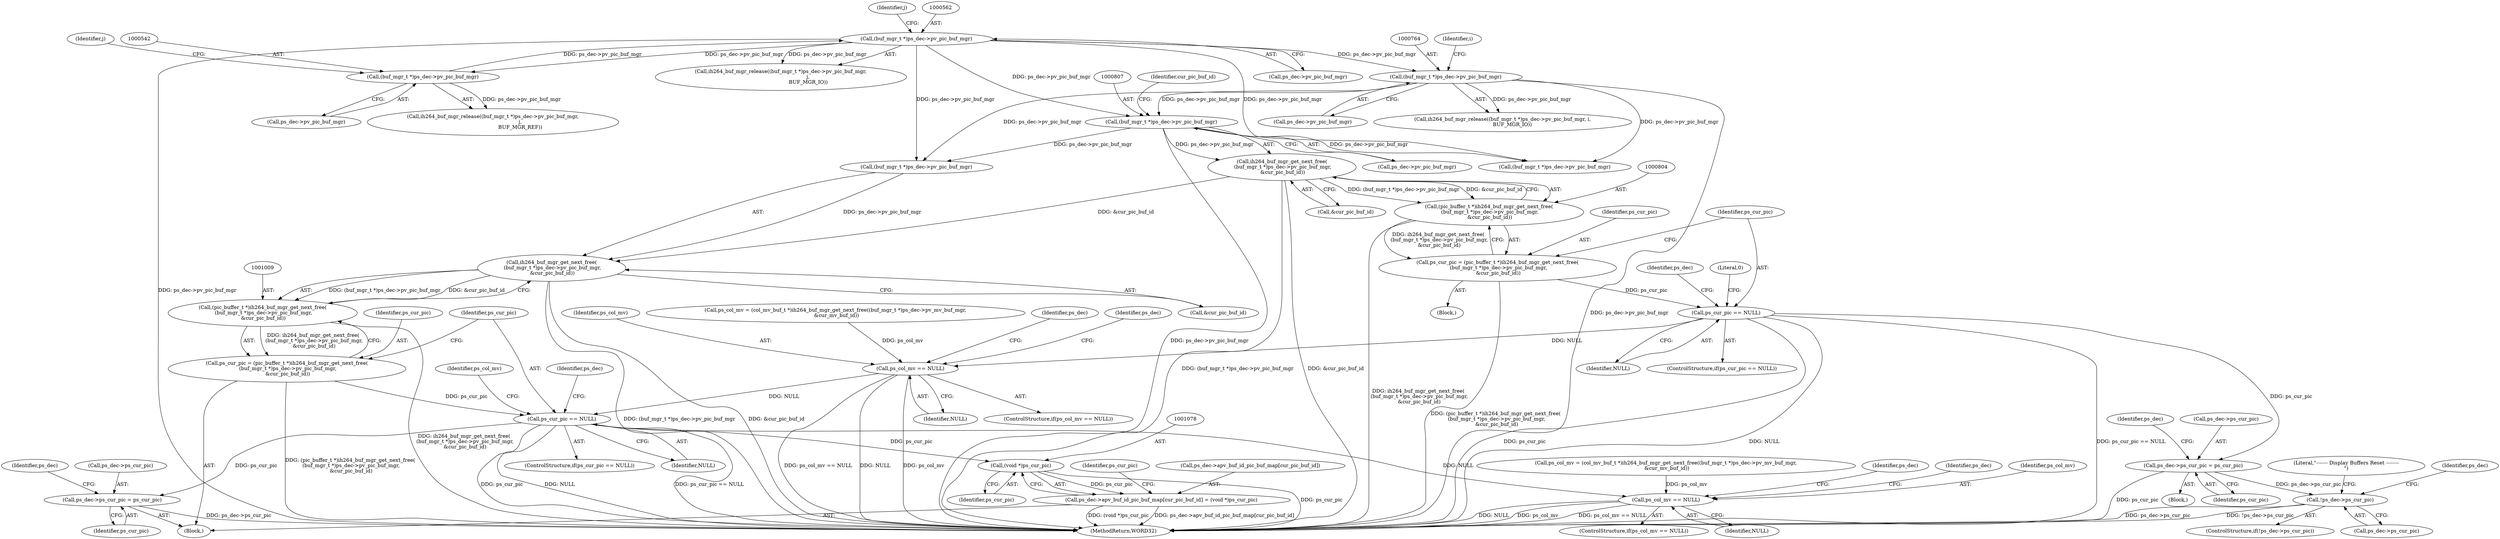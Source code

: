 digraph "0_Android_a78887bcffbc2995cf9ed72e0697acf560875e9e_3@API" {
"1000805" [label="(Call,ih264_buf_mgr_get_next_free(\n (buf_mgr_t *)ps_dec->pv_pic_buf_mgr,\n &cur_pic_buf_id))"];
"1000806" [label="(Call,(buf_mgr_t *)ps_dec->pv_pic_buf_mgr)"];
"1000763" [label="(Call,(buf_mgr_t *)ps_dec->pv_pic_buf_mgr)"];
"1000561" [label="(Call,(buf_mgr_t *)ps_dec->pv_pic_buf_mgr)"];
"1000541" [label="(Call,(buf_mgr_t *)ps_dec->pv_pic_buf_mgr)"];
"1000803" [label="(Call,(pic_buffer_t *)ih264_buf_mgr_get_next_free(\n (buf_mgr_t *)ps_dec->pv_pic_buf_mgr,\n &cur_pic_buf_id))"];
"1000801" [label="(Call,ps_cur_pic = (pic_buffer_t *)ih264_buf_mgr_get_next_free(\n (buf_mgr_t *)ps_dec->pv_pic_buf_mgr,\n &cur_pic_buf_id))"];
"1000814" [label="(Call,ps_cur_pic == NULL)"];
"1000848" [label="(Call,ps_col_mv == NULL)"];
"1001019" [label="(Call,ps_cur_pic == NULL)"];
"1001043" [label="(Call,ps_col_mv == NULL)"];
"1001054" [label="(Call,ps_dec->ps_cur_pic = ps_cur_pic)"];
"1001077" [label="(Call,(void *)ps_cur_pic)"];
"1001071" [label="(Call,ps_dec->apv_buf_id_pic_buf_map[cur_pic_buf_id] = (void *)ps_cur_pic)"];
"1000859" [label="(Call,ps_dec->ps_cur_pic = ps_cur_pic)"];
"1000945" [label="(Call,!ps_dec->ps_cur_pic)"];
"1001010" [label="(Call,ih264_buf_mgr_get_next_free(\n (buf_mgr_t *)ps_dec->pv_pic_buf_mgr,\n &cur_pic_buf_id))"];
"1001008" [label="(Call,(pic_buffer_t *)ih264_buf_mgr_get_next_free(\n (buf_mgr_t *)ps_dec->pv_pic_buf_mgr,\n &cur_pic_buf_id))"];
"1001006" [label="(Call,ps_cur_pic = (pic_buffer_t *)ih264_buf_mgr_get_next_free(\n (buf_mgr_t *)ps_dec->pv_pic_buf_mgr,\n &cur_pic_buf_id))"];
"1000762" [label="(Call,ih264_buf_mgr_release((buf_mgr_t *)ps_dec->pv_pic_buf_mgr, i,\n            BUF_MGR_IO))"];
"1000563" [label="(Call,ps_dec->pv_pic_buf_mgr)"];
"1000854" [label="(Identifier,ps_dec)"];
"1000811" [label="(Call,&cur_pic_buf_id)"];
"1001043" [label="(Call,ps_col_mv == NULL)"];
"1001019" [label="(Call,ps_cur_pic == NULL)"];
"1000866" [label="(Identifier,ps_dec)"];
"1001055" [label="(Call,ps_dec->ps_cur_pic)"];
"1001079" [label="(Identifier,ps_cur_pic)"];
"1000802" [label="(Identifier,ps_cur_pic)"];
"1002052" [label="(MethodReturn,WORD32)"];
"1000815" [label="(Identifier,ps_cur_pic)"];
"1001020" [label="(Identifier,ps_cur_pic)"];
"1001071" [label="(Call,ps_dec->apv_buf_id_pic_buf_map[cur_pic_buf_id] = (void *)ps_cur_pic)"];
"1000863" [label="(Identifier,ps_cur_pic)"];
"1001010" [label="(Call,ih264_buf_mgr_get_next_free(\n (buf_mgr_t *)ps_dec->pv_pic_buf_mgr,\n &cur_pic_buf_id))"];
"1001049" [label="(Identifier,ps_dec)"];
"1000945" [label="(Call,!ps_dec->ps_cur_pic)"];
"1000859" [label="(Call,ps_dec->ps_cur_pic = ps_cur_pic)"];
"1000765" [label="(Call,ps_dec->pv_pic_buf_mgr)"];
"1000540" [label="(Call,ih264_buf_mgr_release((buf_mgr_t *)ps_dec->pv_pic_buf_mgr,\n                                  j,\n                                  BUF_MGR_REF))"];
"1001042" [label="(ControlStructure,if(ps_col_mv == NULL))"];
"1000860" [label="(Call,ps_dec->ps_cur_pic)"];
"1000816" [label="(Identifier,NULL)"];
"1000803" [label="(Call,(pic_buffer_t *)ih264_buf_mgr_get_next_free(\n (buf_mgr_t *)ps_dec->pv_pic_buf_mgr,\n &cur_pic_buf_id))"];
"1000566" [label="(Identifier,j)"];
"1001025" [label="(Identifier,ps_dec)"];
"1000561" [label="(Call,(buf_mgr_t *)ps_dec->pv_pic_buf_mgr)"];
"1001045" [label="(Identifier,NULL)"];
"1000813" [label="(ControlStructure,if(ps_cur_pic == NULL))"];
"1001031" [label="(Identifier,ps_col_mv)"];
"1000827" [label="(Literal,0)"];
"1001077" [label="(Call,(void *)ps_cur_pic)"];
"1000808" [label="(Call,ps_dec->pv_pic_buf_mgr)"];
"1000800" [label="(Block,)"];
"1001044" [label="(Identifier,ps_col_mv)"];
"1001120" [label="(Identifier,ps_dec)"];
"1001018" [label="(ControlStructure,if(ps_cur_pic == NULL))"];
"1000768" [label="(Identifier,i)"];
"1000820" [label="(Identifier,ps_dec)"];
"1000793" [label="(Block,)"];
"1000944" [label="(ControlStructure,if(!ps_dec->ps_cur_pic))"];
"1000847" [label="(ControlStructure,if(ps_col_mv == NULL))"];
"1001030" [label="(Call,ps_col_mv = (col_mv_buf_t *)ih264_buf_mgr_get_next_free((buf_mgr_t *)ps_dec->pv_mv_buf_mgr,\n &cur_mv_buf_id))"];
"1001061" [label="(Identifier,ps_dec)"];
"1000560" [label="(Call,ih264_buf_mgr_release((buf_mgr_t *)ps_dec->pv_pic_buf_mgr,\n                                  j,\n                                  BUF_MGR_IO))"];
"1001006" [label="(Call,ps_cur_pic = (pic_buffer_t *)ih264_buf_mgr_get_next_free(\n (buf_mgr_t *)ps_dec->pv_pic_buf_mgr,\n &cur_pic_buf_id))"];
"1000812" [label="(Identifier,cur_pic_buf_id)"];
"1001058" [label="(Identifier,ps_cur_pic)"];
"1000964" [label="(Call,(buf_mgr_t *)ps_dec->pv_pic_buf_mgr)"];
"1000814" [label="(Call,ps_cur_pic == NULL)"];
"1001021" [label="(Identifier,NULL)"];
"1001054" [label="(Call,ps_dec->ps_cur_pic = ps_cur_pic)"];
"1000848" [label="(Call,ps_col_mv == NULL)"];
"1001016" [label="(Call,&cur_pic_buf_id)"];
"1000805" [label="(Call,ih264_buf_mgr_get_next_free(\n (buf_mgr_t *)ps_dec->pv_pic_buf_mgr,\n &cur_pic_buf_id))"];
"1000541" [label="(Call,(buf_mgr_t *)ps_dec->pv_pic_buf_mgr)"];
"1000849" [label="(Identifier,ps_col_mv)"];
"1001082" [label="(Identifier,ps_cur_pic)"];
"1001011" [label="(Call,(buf_mgr_t *)ps_dec->pv_pic_buf_mgr)"];
"1000946" [label="(Call,ps_dec->ps_cur_pic)"];
"1000952" [label="(Literal,\"------- Display Buffers Reset --------\n\")"];
"1000949" [label="(Block,)"];
"1000835" [label="(Call,ps_col_mv = (col_mv_buf_t *)ih264_buf_mgr_get_next_free((buf_mgr_t *)ps_dec->pv_mv_buf_mgr,\n &cur_mv_buf_id))"];
"1000850" [label="(Identifier,NULL)"];
"1000543" [label="(Call,ps_dec->pv_pic_buf_mgr)"];
"1000806" [label="(Call,(buf_mgr_t *)ps_dec->pv_pic_buf_mgr)"];
"1000763" [label="(Call,(buf_mgr_t *)ps_dec->pv_pic_buf_mgr)"];
"1000861" [label="(Identifier,ps_dec)"];
"1001056" [label="(Identifier,ps_dec)"];
"1001008" [label="(Call,(pic_buffer_t *)ih264_buf_mgr_get_next_free(\n (buf_mgr_t *)ps_dec->pv_pic_buf_mgr,\n &cur_pic_buf_id))"];
"1001007" [label="(Identifier,ps_cur_pic)"];
"1000546" [label="(Identifier,j)"];
"1000801" [label="(Call,ps_cur_pic = (pic_buffer_t *)ih264_buf_mgr_get_next_free(\n (buf_mgr_t *)ps_dec->pv_pic_buf_mgr,\n &cur_pic_buf_id))"];
"1001072" [label="(Call,ps_dec->apv_buf_id_pic_buf_map[cur_pic_buf_id])"];
"1000805" -> "1000803"  [label="AST: "];
"1000805" -> "1000811"  [label="CFG: "];
"1000806" -> "1000805"  [label="AST: "];
"1000811" -> "1000805"  [label="AST: "];
"1000803" -> "1000805"  [label="CFG: "];
"1000805" -> "1002052"  [label="DDG: (buf_mgr_t *)ps_dec->pv_pic_buf_mgr"];
"1000805" -> "1002052"  [label="DDG: &cur_pic_buf_id"];
"1000805" -> "1000803"  [label="DDG: (buf_mgr_t *)ps_dec->pv_pic_buf_mgr"];
"1000805" -> "1000803"  [label="DDG: &cur_pic_buf_id"];
"1000806" -> "1000805"  [label="DDG: ps_dec->pv_pic_buf_mgr"];
"1000805" -> "1001010"  [label="DDG: &cur_pic_buf_id"];
"1000806" -> "1000808"  [label="CFG: "];
"1000807" -> "1000806"  [label="AST: "];
"1000808" -> "1000806"  [label="AST: "];
"1000812" -> "1000806"  [label="CFG: "];
"1000806" -> "1002052"  [label="DDG: ps_dec->pv_pic_buf_mgr"];
"1000763" -> "1000806"  [label="DDG: ps_dec->pv_pic_buf_mgr"];
"1000561" -> "1000806"  [label="DDG: ps_dec->pv_pic_buf_mgr"];
"1000806" -> "1000964"  [label="DDG: ps_dec->pv_pic_buf_mgr"];
"1000806" -> "1001011"  [label="DDG: ps_dec->pv_pic_buf_mgr"];
"1000763" -> "1000762"  [label="AST: "];
"1000763" -> "1000765"  [label="CFG: "];
"1000764" -> "1000763"  [label="AST: "];
"1000765" -> "1000763"  [label="AST: "];
"1000768" -> "1000763"  [label="CFG: "];
"1000763" -> "1002052"  [label="DDG: ps_dec->pv_pic_buf_mgr"];
"1000763" -> "1000762"  [label="DDG: ps_dec->pv_pic_buf_mgr"];
"1000561" -> "1000763"  [label="DDG: ps_dec->pv_pic_buf_mgr"];
"1000763" -> "1000964"  [label="DDG: ps_dec->pv_pic_buf_mgr"];
"1000763" -> "1001011"  [label="DDG: ps_dec->pv_pic_buf_mgr"];
"1000561" -> "1000560"  [label="AST: "];
"1000561" -> "1000563"  [label="CFG: "];
"1000562" -> "1000561"  [label="AST: "];
"1000563" -> "1000561"  [label="AST: "];
"1000566" -> "1000561"  [label="CFG: "];
"1000561" -> "1002052"  [label="DDG: ps_dec->pv_pic_buf_mgr"];
"1000561" -> "1000541"  [label="DDG: ps_dec->pv_pic_buf_mgr"];
"1000561" -> "1000560"  [label="DDG: ps_dec->pv_pic_buf_mgr"];
"1000541" -> "1000561"  [label="DDG: ps_dec->pv_pic_buf_mgr"];
"1000561" -> "1000964"  [label="DDG: ps_dec->pv_pic_buf_mgr"];
"1000561" -> "1001011"  [label="DDG: ps_dec->pv_pic_buf_mgr"];
"1000541" -> "1000540"  [label="AST: "];
"1000541" -> "1000543"  [label="CFG: "];
"1000542" -> "1000541"  [label="AST: "];
"1000543" -> "1000541"  [label="AST: "];
"1000546" -> "1000541"  [label="CFG: "];
"1000541" -> "1000540"  [label="DDG: ps_dec->pv_pic_buf_mgr"];
"1000803" -> "1000801"  [label="AST: "];
"1000804" -> "1000803"  [label="AST: "];
"1000801" -> "1000803"  [label="CFG: "];
"1000803" -> "1002052"  [label="DDG: ih264_buf_mgr_get_next_free(\n (buf_mgr_t *)ps_dec->pv_pic_buf_mgr,\n &cur_pic_buf_id)"];
"1000803" -> "1000801"  [label="DDG: ih264_buf_mgr_get_next_free(\n (buf_mgr_t *)ps_dec->pv_pic_buf_mgr,\n &cur_pic_buf_id)"];
"1000801" -> "1000800"  [label="AST: "];
"1000802" -> "1000801"  [label="AST: "];
"1000815" -> "1000801"  [label="CFG: "];
"1000801" -> "1002052"  [label="DDG: (pic_buffer_t *)ih264_buf_mgr_get_next_free(\n (buf_mgr_t *)ps_dec->pv_pic_buf_mgr,\n &cur_pic_buf_id)"];
"1000801" -> "1000814"  [label="DDG: ps_cur_pic"];
"1000814" -> "1000813"  [label="AST: "];
"1000814" -> "1000816"  [label="CFG: "];
"1000815" -> "1000814"  [label="AST: "];
"1000816" -> "1000814"  [label="AST: "];
"1000820" -> "1000814"  [label="CFG: "];
"1000827" -> "1000814"  [label="CFG: "];
"1000814" -> "1002052"  [label="DDG: NULL"];
"1000814" -> "1002052"  [label="DDG: ps_cur_pic == NULL"];
"1000814" -> "1002052"  [label="DDG: ps_cur_pic"];
"1000814" -> "1000848"  [label="DDG: NULL"];
"1000814" -> "1000859"  [label="DDG: ps_cur_pic"];
"1000848" -> "1000847"  [label="AST: "];
"1000848" -> "1000850"  [label="CFG: "];
"1000849" -> "1000848"  [label="AST: "];
"1000850" -> "1000848"  [label="AST: "];
"1000854" -> "1000848"  [label="CFG: "];
"1000861" -> "1000848"  [label="CFG: "];
"1000848" -> "1002052"  [label="DDG: ps_col_mv"];
"1000848" -> "1002052"  [label="DDG: NULL"];
"1000848" -> "1002052"  [label="DDG: ps_col_mv == NULL"];
"1000835" -> "1000848"  [label="DDG: ps_col_mv"];
"1000848" -> "1001019"  [label="DDG: NULL"];
"1001019" -> "1001018"  [label="AST: "];
"1001019" -> "1001021"  [label="CFG: "];
"1001020" -> "1001019"  [label="AST: "];
"1001021" -> "1001019"  [label="AST: "];
"1001025" -> "1001019"  [label="CFG: "];
"1001031" -> "1001019"  [label="CFG: "];
"1001019" -> "1002052"  [label="DDG: NULL"];
"1001019" -> "1002052"  [label="DDG: ps_cur_pic == NULL"];
"1001019" -> "1002052"  [label="DDG: ps_cur_pic"];
"1001006" -> "1001019"  [label="DDG: ps_cur_pic"];
"1001019" -> "1001043"  [label="DDG: NULL"];
"1001019" -> "1001054"  [label="DDG: ps_cur_pic"];
"1001019" -> "1001077"  [label="DDG: ps_cur_pic"];
"1001043" -> "1001042"  [label="AST: "];
"1001043" -> "1001045"  [label="CFG: "];
"1001044" -> "1001043"  [label="AST: "];
"1001045" -> "1001043"  [label="AST: "];
"1001049" -> "1001043"  [label="CFG: "];
"1001056" -> "1001043"  [label="CFG: "];
"1001043" -> "1002052"  [label="DDG: NULL"];
"1001043" -> "1002052"  [label="DDG: ps_col_mv"];
"1001043" -> "1002052"  [label="DDG: ps_col_mv == NULL"];
"1001030" -> "1001043"  [label="DDG: ps_col_mv"];
"1001054" -> "1000949"  [label="AST: "];
"1001054" -> "1001058"  [label="CFG: "];
"1001055" -> "1001054"  [label="AST: "];
"1001058" -> "1001054"  [label="AST: "];
"1001061" -> "1001054"  [label="CFG: "];
"1001054" -> "1002052"  [label="DDG: ps_dec->ps_cur_pic"];
"1001077" -> "1001071"  [label="AST: "];
"1001077" -> "1001079"  [label="CFG: "];
"1001078" -> "1001077"  [label="AST: "];
"1001079" -> "1001077"  [label="AST: "];
"1001071" -> "1001077"  [label="CFG: "];
"1001077" -> "1002052"  [label="DDG: ps_cur_pic"];
"1001077" -> "1001071"  [label="DDG: ps_cur_pic"];
"1001071" -> "1000949"  [label="AST: "];
"1001072" -> "1001071"  [label="AST: "];
"1001082" -> "1001071"  [label="CFG: "];
"1001071" -> "1002052"  [label="DDG: ps_dec->apv_buf_id_pic_buf_map[cur_pic_buf_id]"];
"1001071" -> "1002052"  [label="DDG: (void *)ps_cur_pic"];
"1000859" -> "1000793"  [label="AST: "];
"1000859" -> "1000863"  [label="CFG: "];
"1000860" -> "1000859"  [label="AST: "];
"1000863" -> "1000859"  [label="AST: "];
"1000866" -> "1000859"  [label="CFG: "];
"1000859" -> "1002052"  [label="DDG: ps_cur_pic"];
"1000859" -> "1000945"  [label="DDG: ps_dec->ps_cur_pic"];
"1000945" -> "1000944"  [label="AST: "];
"1000945" -> "1000946"  [label="CFG: "];
"1000946" -> "1000945"  [label="AST: "];
"1000952" -> "1000945"  [label="CFG: "];
"1001120" -> "1000945"  [label="CFG: "];
"1000945" -> "1002052"  [label="DDG: ps_dec->ps_cur_pic"];
"1000945" -> "1002052"  [label="DDG: !ps_dec->ps_cur_pic"];
"1001010" -> "1001008"  [label="AST: "];
"1001010" -> "1001016"  [label="CFG: "];
"1001011" -> "1001010"  [label="AST: "];
"1001016" -> "1001010"  [label="AST: "];
"1001008" -> "1001010"  [label="CFG: "];
"1001010" -> "1002052"  [label="DDG: &cur_pic_buf_id"];
"1001010" -> "1002052"  [label="DDG: (buf_mgr_t *)ps_dec->pv_pic_buf_mgr"];
"1001010" -> "1001008"  [label="DDG: (buf_mgr_t *)ps_dec->pv_pic_buf_mgr"];
"1001010" -> "1001008"  [label="DDG: &cur_pic_buf_id"];
"1001011" -> "1001010"  [label="DDG: ps_dec->pv_pic_buf_mgr"];
"1001008" -> "1001006"  [label="AST: "];
"1001009" -> "1001008"  [label="AST: "];
"1001006" -> "1001008"  [label="CFG: "];
"1001008" -> "1002052"  [label="DDG: ih264_buf_mgr_get_next_free(\n (buf_mgr_t *)ps_dec->pv_pic_buf_mgr,\n &cur_pic_buf_id)"];
"1001008" -> "1001006"  [label="DDG: ih264_buf_mgr_get_next_free(\n (buf_mgr_t *)ps_dec->pv_pic_buf_mgr,\n &cur_pic_buf_id)"];
"1001006" -> "1000949"  [label="AST: "];
"1001007" -> "1001006"  [label="AST: "];
"1001020" -> "1001006"  [label="CFG: "];
"1001006" -> "1002052"  [label="DDG: (pic_buffer_t *)ih264_buf_mgr_get_next_free(\n (buf_mgr_t *)ps_dec->pv_pic_buf_mgr,\n &cur_pic_buf_id)"];
}
